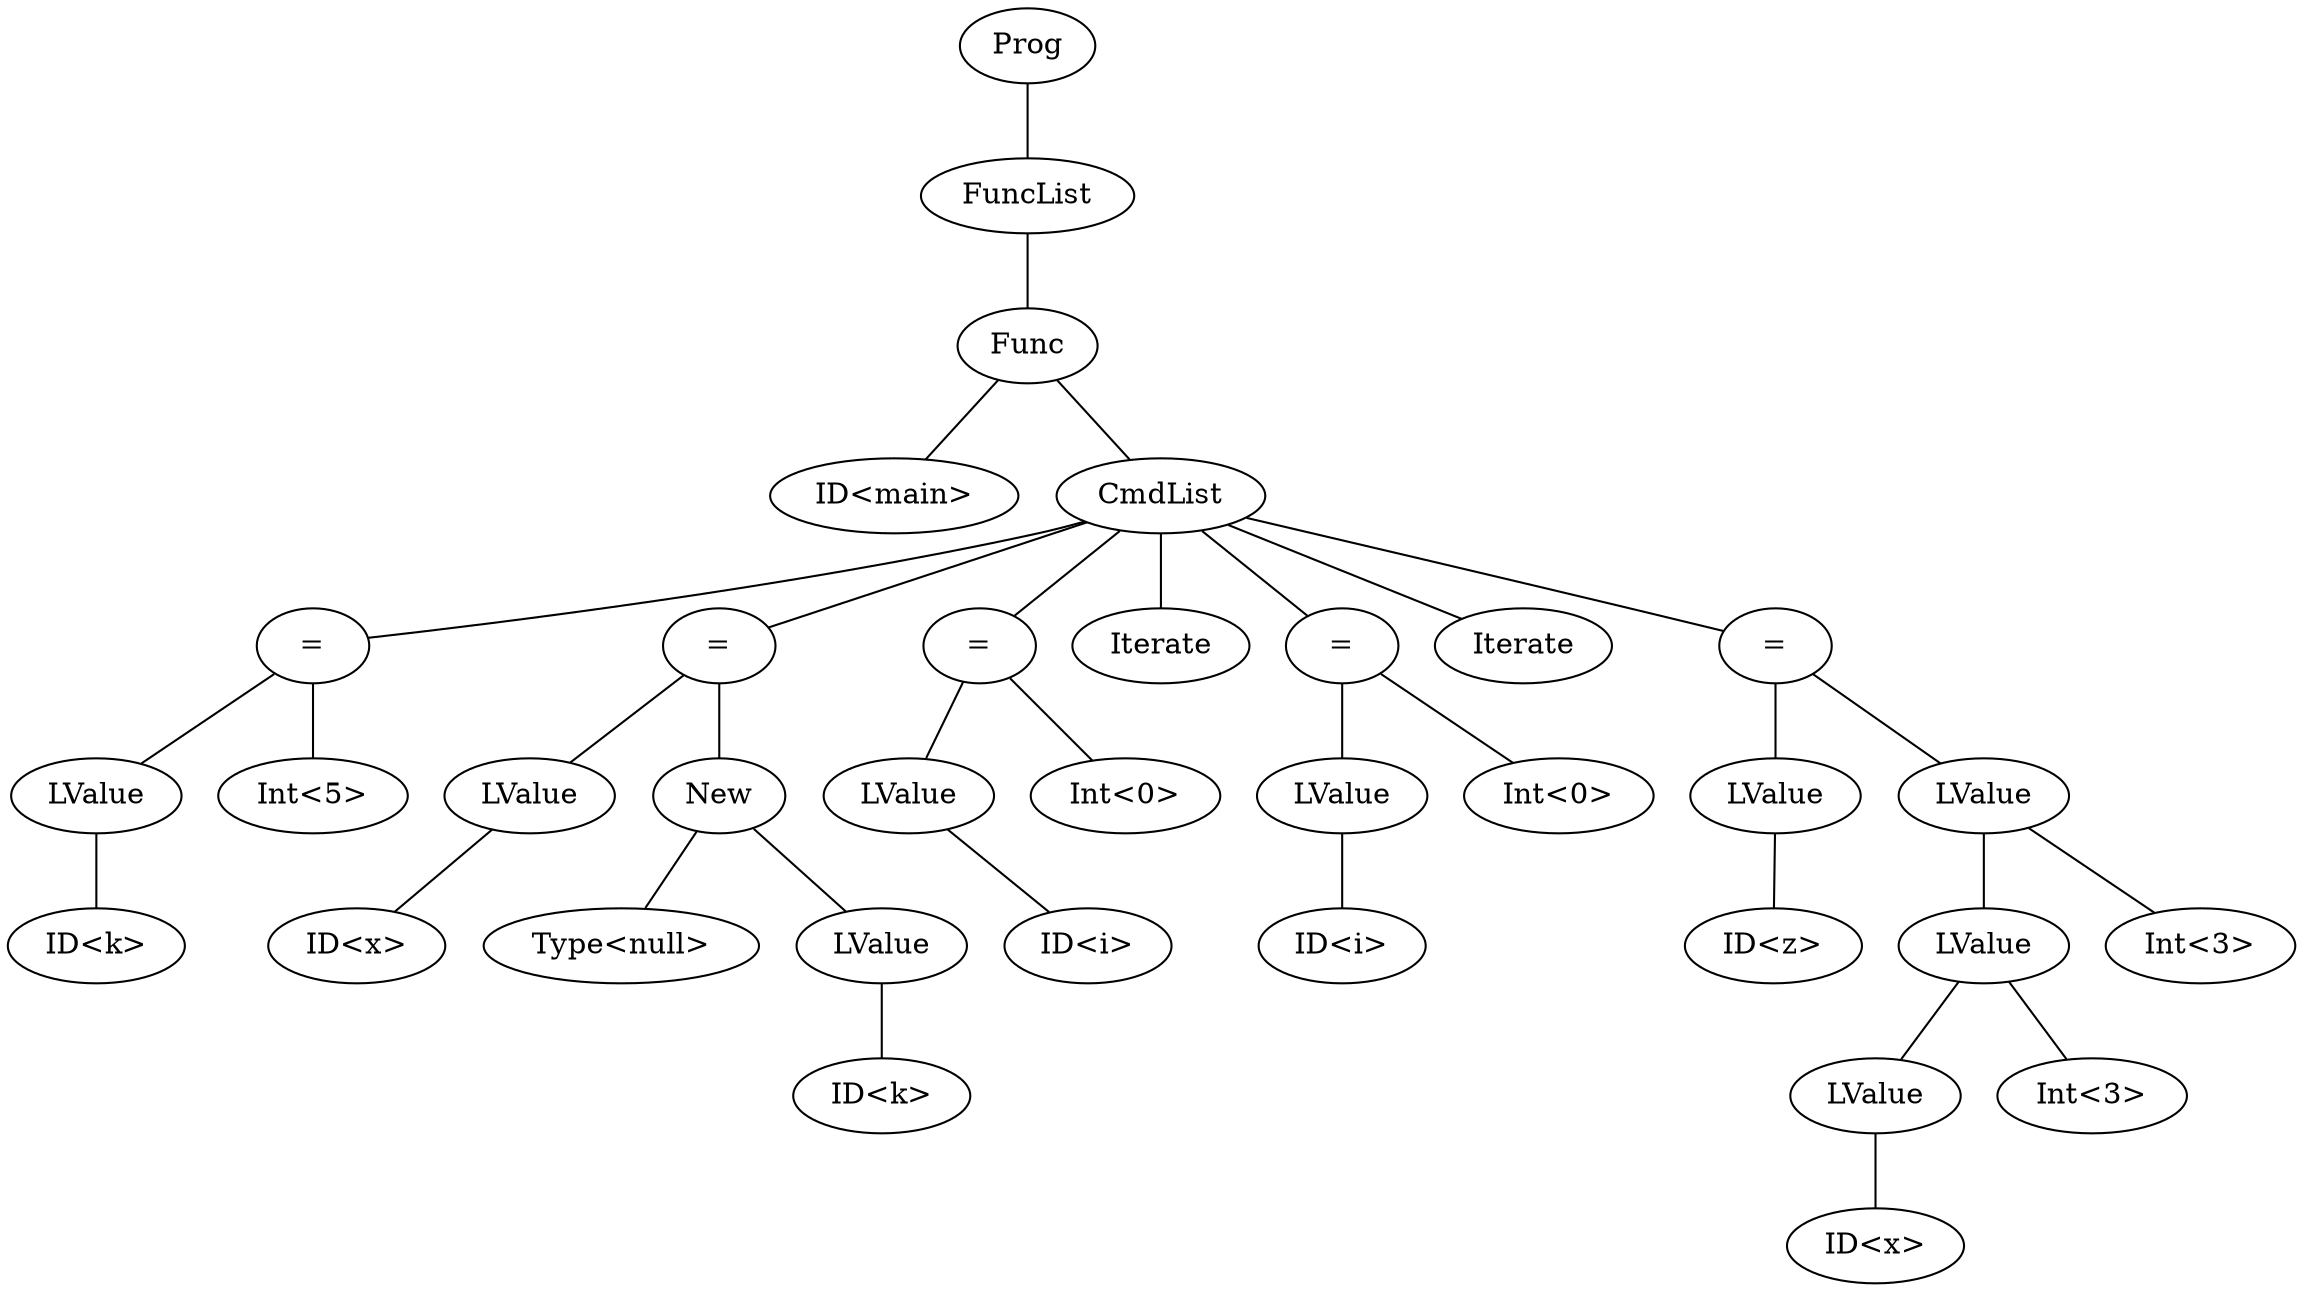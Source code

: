 graph program {
80 [label=Prog]
80--79
79 [label=FuncList]
79--78
78 [label="Func"]
78--77
77 [label="ID<main>"]
78--4
4 [label=CmdList]
4--3
3 [label= "="]
3--1
1 [label="LValue"]
1--0
0 [label="ID<k>"]
3--2
2 [label="Int<5>"]
4--12
12 [label= "="]
12--6
6 [label="LValue"]
6--5
5 [label="ID<x>"]
12--11
11 [label= "New"]
11--8
8 [label="Type<null>"]
11--10
10 [label="LValue"]
10--9
9 [label="ID<k>"]
4--16
16 [label= "="]
16--14
14 [label="LValue"]
14--13
13 [label="ID<i>"]
16--15
15 [label="Int<0>"]
4--37
37 [label="Iterate"]
4--41
41 [label= "="]
41--39
39 [label="LValue"]
39--38
38 [label="ID<i>"]
41--40
40 [label="Int<0>"]
4--67
67 [label="Iterate"]
4--76
76 [label= "="]
76--69
69 [label="LValue"]
69--68
68 [label="ID<z>"]
76--75
75 [label="LValue"]
75--73
73 [label="LValue"]
73--71
71 [label="LValue"]
71--70
70 [label="ID<x>"]
73--72
72 [label="Int<3>"]
75--74
74 [label="Int<3>"]
}
